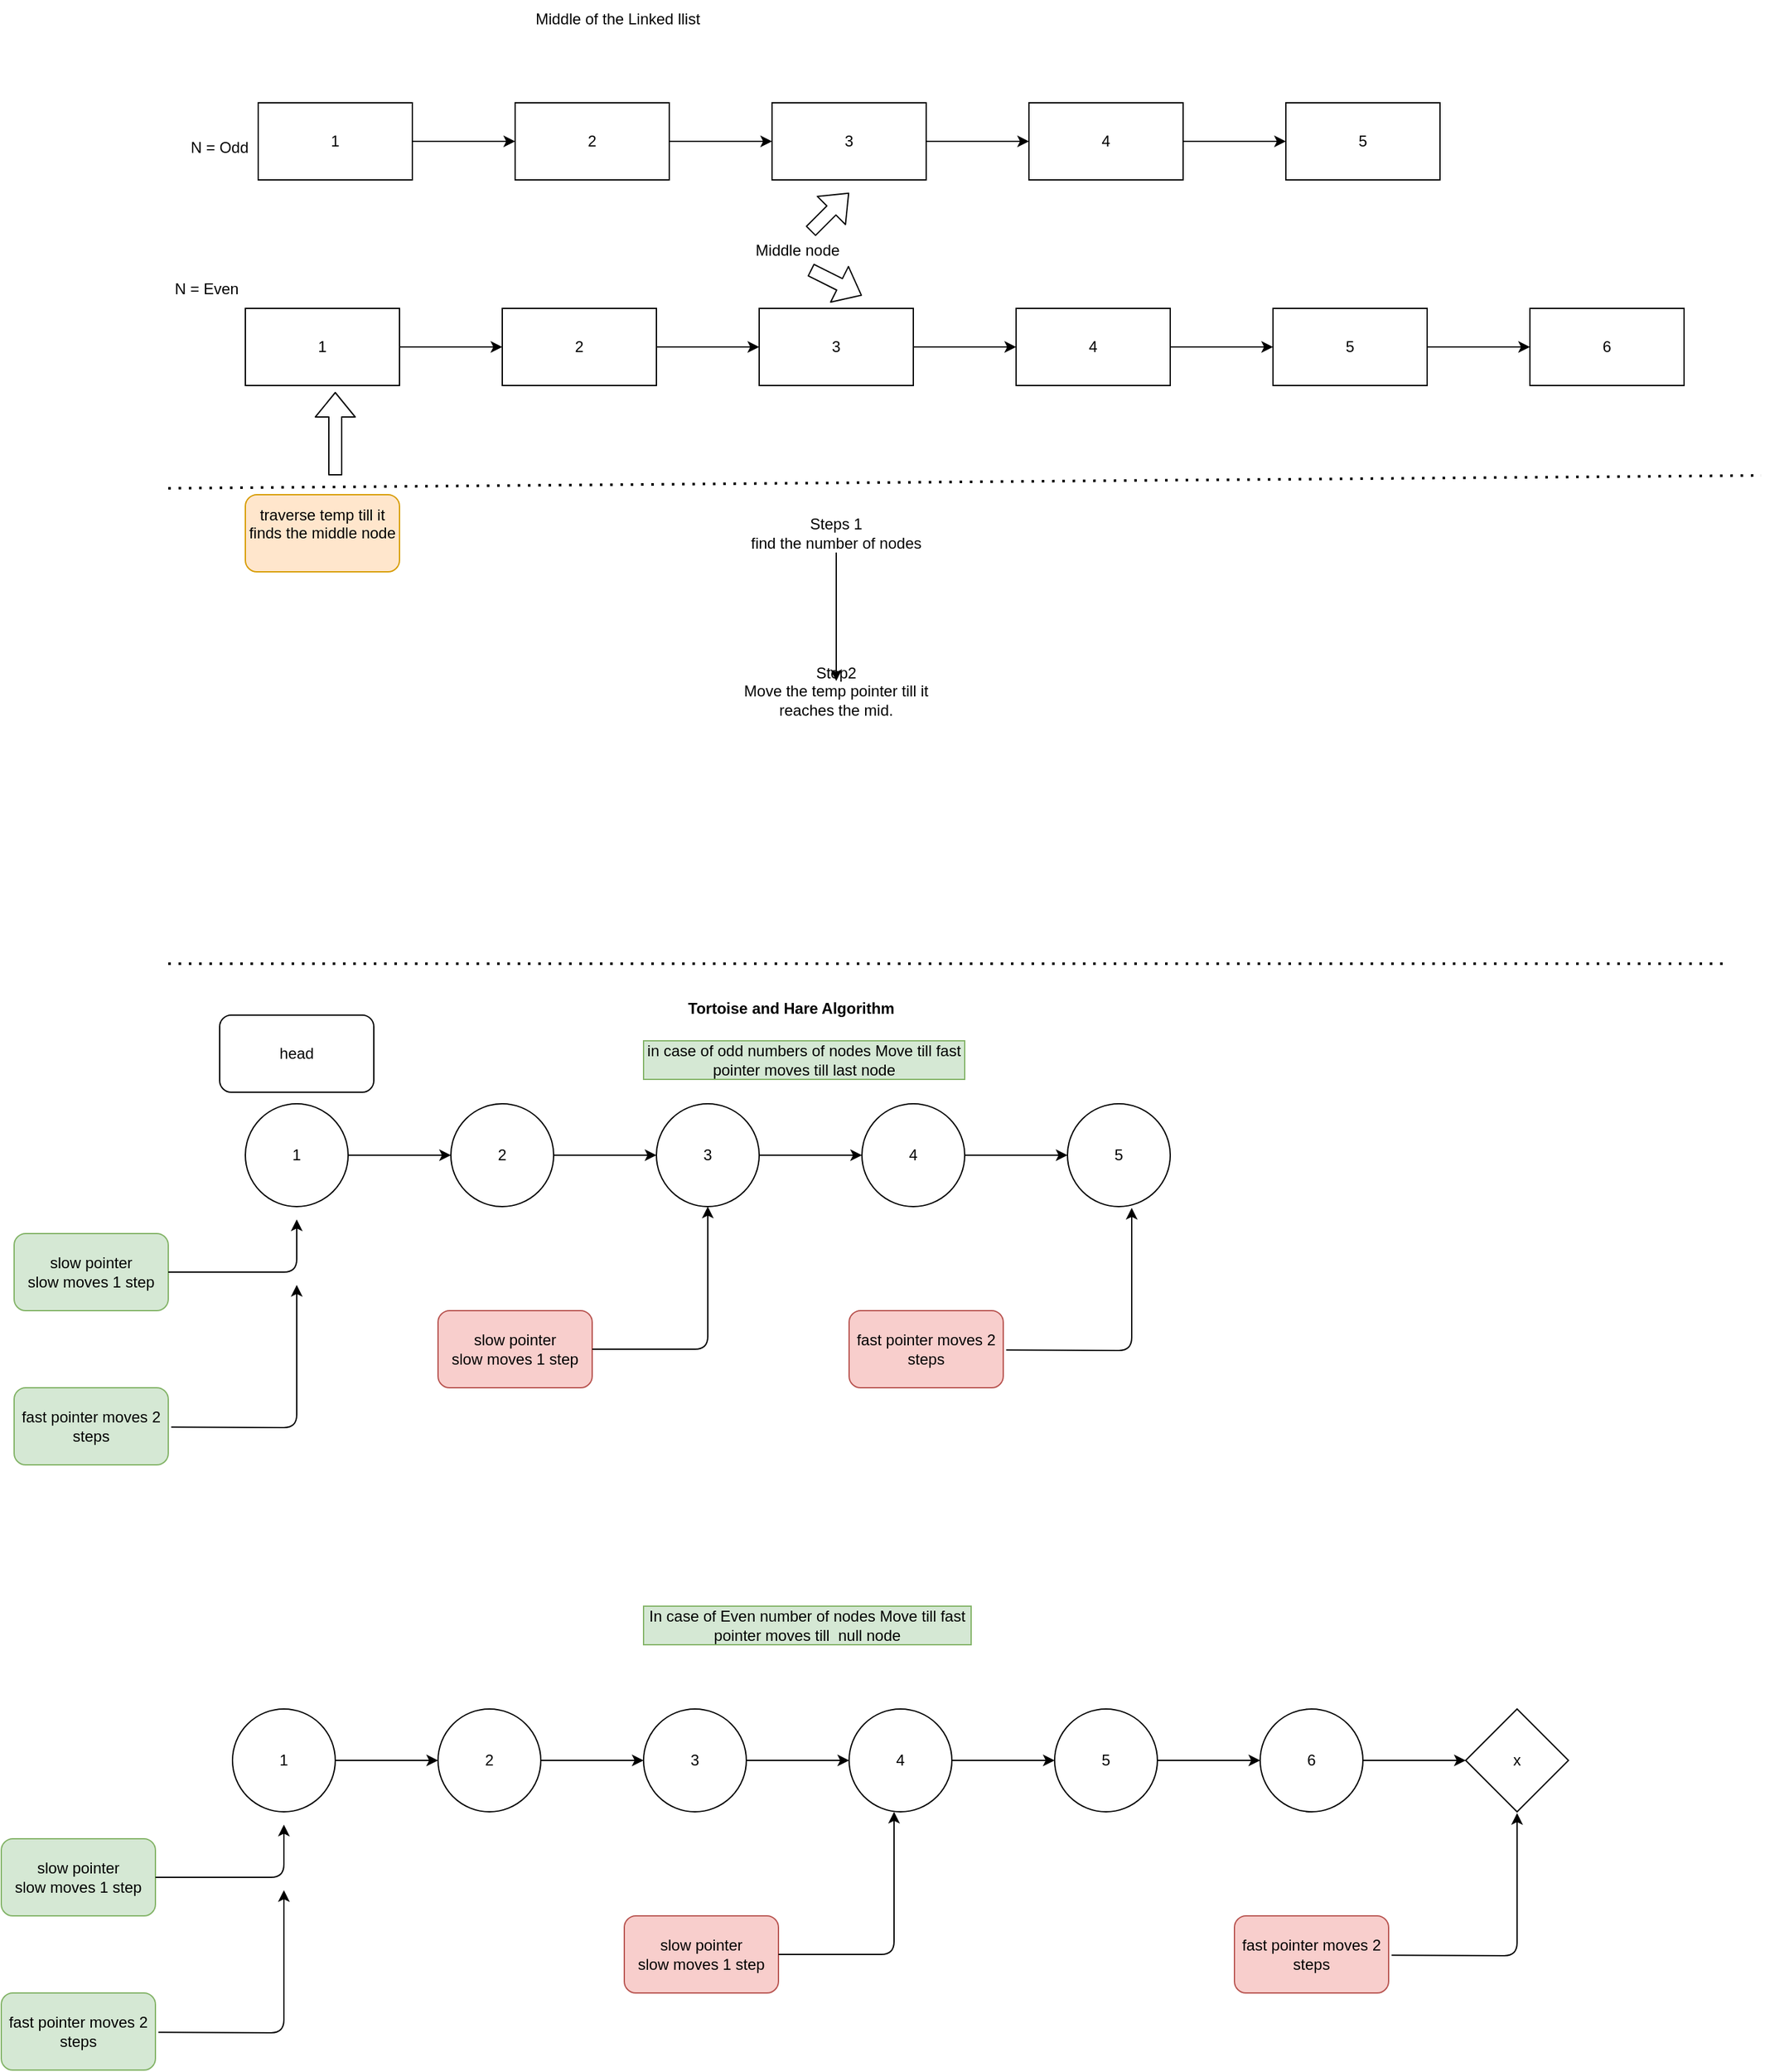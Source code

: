 <mxfile>
    <diagram id="DoVOevpuCLyKoQDh4BbR" name="Page-1">
        <mxGraphModel dx="1891" dy="800" grid="1" gridSize="10" guides="1" tooltips="1" connect="1" arrows="1" fold="1" page="1" pageScale="1" pageWidth="827" pageHeight="1169" math="0" shadow="0">
            <root>
                <mxCell id="0"/>
                <mxCell id="1" parent="0"/>
                <mxCell id="2" value="Middle of the Linked llist" style="text;html=1;align=center;verticalAlign=middle;whiteSpace=wrap;rounded=0;" parent="1" vertex="1">
                    <mxGeometry x="310" y="230" width="140" height="30" as="geometry"/>
                </mxCell>
                <mxCell id="6" value="" style="edgeStyle=none;html=1;" parent="1" source="3" target="5" edge="1">
                    <mxGeometry relative="1" as="geometry"/>
                </mxCell>
                <mxCell id="3" value="1" style="whiteSpace=wrap;html=1;" parent="1" vertex="1">
                    <mxGeometry x="100" y="310" width="120" height="60" as="geometry"/>
                </mxCell>
                <mxCell id="4" value="N = Odd" style="text;strokeColor=none;align=center;fillColor=none;html=1;verticalAlign=middle;whiteSpace=wrap;rounded=0;" parent="1" vertex="1">
                    <mxGeometry x="40" y="330" width="60" height="30" as="geometry"/>
                </mxCell>
                <mxCell id="8" value="" style="edgeStyle=none;html=1;" parent="1" source="5" target="7" edge="1">
                    <mxGeometry relative="1" as="geometry"/>
                </mxCell>
                <mxCell id="5" value="2" style="whiteSpace=wrap;html=1;" parent="1" vertex="1">
                    <mxGeometry x="300" y="310" width="120" height="60" as="geometry"/>
                </mxCell>
                <mxCell id="11" value="" style="edgeStyle=none;html=1;" parent="1" source="7" target="10" edge="1">
                    <mxGeometry relative="1" as="geometry"/>
                </mxCell>
                <mxCell id="7" value="3" style="whiteSpace=wrap;html=1;" parent="1" vertex="1">
                    <mxGeometry x="500" y="310" width="120" height="60" as="geometry"/>
                </mxCell>
                <mxCell id="13" value="" style="edgeStyle=none;html=1;" parent="1" source="10" target="12" edge="1">
                    <mxGeometry relative="1" as="geometry"/>
                </mxCell>
                <mxCell id="10" value="4" style="whiteSpace=wrap;html=1;" parent="1" vertex="1">
                    <mxGeometry x="700" y="310" width="120" height="60" as="geometry"/>
                </mxCell>
                <mxCell id="12" value="5" style="whiteSpace=wrap;html=1;" parent="1" vertex="1">
                    <mxGeometry x="900" y="310" width="120" height="60" as="geometry"/>
                </mxCell>
                <mxCell id="14" value="" style="shape=flexArrow;endArrow=classic;html=1;" parent="1" edge="1">
                    <mxGeometry width="50" height="50" relative="1" as="geometry">
                        <mxPoint x="530" y="410" as="sourcePoint"/>
                        <mxPoint x="560" y="380" as="targetPoint"/>
                    </mxGeometry>
                </mxCell>
                <mxCell id="16" value="Middle node" style="text;strokeColor=none;align=center;fillColor=none;html=1;verticalAlign=middle;whiteSpace=wrap;rounded=0;" parent="1" vertex="1">
                    <mxGeometry x="460" y="410" width="120" height="30" as="geometry"/>
                </mxCell>
                <mxCell id="17" value="N = Even" style="text;strokeColor=none;align=center;fillColor=none;html=1;verticalAlign=middle;whiteSpace=wrap;rounded=0;" parent="1" vertex="1">
                    <mxGeometry x="30" y="440" width="60" height="30" as="geometry"/>
                </mxCell>
                <mxCell id="20" value="" style="edgeStyle=none;html=1;" parent="1" source="18" target="19" edge="1">
                    <mxGeometry relative="1" as="geometry"/>
                </mxCell>
                <mxCell id="18" value="1" style="whiteSpace=wrap;html=1;" parent="1" vertex="1">
                    <mxGeometry x="90" y="470" width="120" height="60" as="geometry"/>
                </mxCell>
                <mxCell id="24" value="" style="edgeStyle=none;html=1;" parent="1" source="19" target="23" edge="1">
                    <mxGeometry relative="1" as="geometry"/>
                </mxCell>
                <mxCell id="19" value="2" style="whiteSpace=wrap;html=1;" parent="1" vertex="1">
                    <mxGeometry x="290" y="470" width="120" height="60" as="geometry"/>
                </mxCell>
                <mxCell id="26" value="" style="edgeStyle=none;html=1;" parent="1" source="23" target="25" edge="1">
                    <mxGeometry relative="1" as="geometry"/>
                </mxCell>
                <mxCell id="23" value="3" style="whiteSpace=wrap;html=1;" parent="1" vertex="1">
                    <mxGeometry x="490" y="470" width="120" height="60" as="geometry"/>
                </mxCell>
                <mxCell id="28" value="" style="edgeStyle=none;html=1;" parent="1" source="25" target="27" edge="1">
                    <mxGeometry relative="1" as="geometry"/>
                </mxCell>
                <mxCell id="25" value="4" style="whiteSpace=wrap;html=1;" parent="1" vertex="1">
                    <mxGeometry x="690" y="470" width="120" height="60" as="geometry"/>
                </mxCell>
                <mxCell id="30" value="" style="edgeStyle=none;html=1;" parent="1" source="27" target="29" edge="1">
                    <mxGeometry relative="1" as="geometry"/>
                </mxCell>
                <mxCell id="27" value="5" style="whiteSpace=wrap;html=1;" parent="1" vertex="1">
                    <mxGeometry x="890" y="470" width="120" height="60" as="geometry"/>
                </mxCell>
                <mxCell id="29" value="6" style="whiteSpace=wrap;html=1;" parent="1" vertex="1">
                    <mxGeometry x="1090" y="470" width="120" height="60" as="geometry"/>
                </mxCell>
                <mxCell id="31" value="" style="shape=flexArrow;endArrow=classic;html=1;" parent="1" edge="1">
                    <mxGeometry width="50" height="50" relative="1" as="geometry">
                        <mxPoint x="530" y="440" as="sourcePoint"/>
                        <mxPoint x="570" y="460" as="targetPoint"/>
                    </mxGeometry>
                </mxCell>
                <mxCell id="38" value="" style="edgeStyle=none;html=1;" edge="1" parent="1" source="33" target="37">
                    <mxGeometry relative="1" as="geometry"/>
                </mxCell>
                <mxCell id="33" value="Steps 1&lt;div&gt;find the number of nodes&lt;/div&gt;" style="text;strokeColor=none;align=center;fillColor=none;html=1;verticalAlign=middle;whiteSpace=wrap;rounded=0;" parent="1" vertex="1">
                    <mxGeometry x="460" y="630" width="180" height="30" as="geometry"/>
                </mxCell>
                <mxCell id="34" value="" style="endArrow=none;dashed=1;html=1;dashPattern=1 3;strokeWidth=2;" parent="1" edge="1">
                    <mxGeometry width="50" height="50" relative="1" as="geometry">
                        <mxPoint x="30" y="610" as="sourcePoint"/>
                        <mxPoint x="1270" y="600" as="targetPoint"/>
                    </mxGeometry>
                </mxCell>
                <mxCell id="35" value="" style="shape=flexArrow;endArrow=classic;html=1;" edge="1" parent="1">
                    <mxGeometry width="50" height="50" relative="1" as="geometry">
                        <mxPoint x="160" y="600" as="sourcePoint"/>
                        <mxPoint x="160" y="535" as="targetPoint"/>
                    </mxGeometry>
                </mxCell>
                <mxCell id="36" value="traverse temp till it finds the middle node&lt;div&gt;&lt;br&gt;&lt;/div&gt;" style="rounded=1;whiteSpace=wrap;html=1;fillColor=#ffe6cc;strokeColor=#d79b00;" vertex="1" parent="1">
                    <mxGeometry x="90" y="615" width="120" height="60" as="geometry"/>
                </mxCell>
                <mxCell id="37" value="Step2&lt;div&gt;Move the temp pointer till it reaches the mid.&lt;/div&gt;&lt;div&gt;&lt;br&gt;&lt;/div&gt;" style="text;strokeColor=none;align=center;fillColor=none;html=1;verticalAlign=middle;whiteSpace=wrap;rounded=0;" vertex="1" parent="1">
                    <mxGeometry x="460" y="760" width="180" height="30" as="geometry"/>
                </mxCell>
                <mxCell id="39" value="" style="endArrow=none;dashed=1;html=1;dashPattern=1 3;strokeWidth=2;" edge="1" parent="1">
                    <mxGeometry width="50" height="50" relative="1" as="geometry">
                        <mxPoint x="30" y="980" as="sourcePoint"/>
                        <mxPoint x="1240" y="980" as="targetPoint"/>
                    </mxGeometry>
                </mxCell>
                <mxCell id="40" value="&lt;b&gt;Tortoise and Hare Algorithm&lt;/b&gt;" style="text;strokeColor=none;align=center;fillColor=none;html=1;verticalAlign=middle;whiteSpace=wrap;rounded=0;" vertex="1" parent="1">
                    <mxGeometry x="430" y="1000" width="170" height="30" as="geometry"/>
                </mxCell>
                <mxCell id="43" value="" style="edgeStyle=none;html=1;" edge="1" parent="1" source="41" target="42">
                    <mxGeometry relative="1" as="geometry"/>
                </mxCell>
                <mxCell id="41" value="1" style="ellipse;whiteSpace=wrap;html=1;aspect=fixed;" vertex="1" parent="1">
                    <mxGeometry x="90" y="1089" width="80" height="80" as="geometry"/>
                </mxCell>
                <mxCell id="45" value="" style="edgeStyle=none;html=1;" edge="1" parent="1" source="42" target="44">
                    <mxGeometry relative="1" as="geometry"/>
                </mxCell>
                <mxCell id="42" value="2" style="ellipse;whiteSpace=wrap;html=1;aspect=fixed;" vertex="1" parent="1">
                    <mxGeometry x="250" y="1089" width="80" height="80" as="geometry"/>
                </mxCell>
                <mxCell id="47" value="" style="edgeStyle=none;html=1;" edge="1" parent="1" source="44" target="46">
                    <mxGeometry relative="1" as="geometry"/>
                </mxCell>
                <mxCell id="44" value="3" style="ellipse;whiteSpace=wrap;html=1;aspect=fixed;" vertex="1" parent="1">
                    <mxGeometry x="410" y="1089" width="80" height="80" as="geometry"/>
                </mxCell>
                <mxCell id="49" value="" style="edgeStyle=none;html=1;" edge="1" parent="1" source="46" target="48">
                    <mxGeometry relative="1" as="geometry"/>
                </mxCell>
                <mxCell id="46" value="4" style="ellipse;whiteSpace=wrap;html=1;aspect=fixed;" vertex="1" parent="1">
                    <mxGeometry x="570" y="1089" width="80" height="80" as="geometry"/>
                </mxCell>
                <mxCell id="48" value="5" style="ellipse;whiteSpace=wrap;html=1;aspect=fixed;" vertex="1" parent="1">
                    <mxGeometry x="730" y="1089" width="80" height="80" as="geometry"/>
                </mxCell>
                <mxCell id="52" value="head" style="rounded=1;whiteSpace=wrap;html=1;" vertex="1" parent="1">
                    <mxGeometry x="70" y="1020" width="120" height="60" as="geometry"/>
                </mxCell>
                <mxCell id="53" value="slow pointer&lt;div&gt;slow moves 1 step&lt;/div&gt;" style="rounded=1;whiteSpace=wrap;html=1;fillColor=#d5e8d4;strokeColor=#82b366;" vertex="1" parent="1">
                    <mxGeometry x="-90" y="1190" width="120" height="60" as="geometry"/>
                </mxCell>
                <mxCell id="54" value="fast pointer moves 2 steps" style="rounded=1;whiteSpace=wrap;html=1;fillColor=#d5e8d4;strokeColor=#82b366;" vertex="1" parent="1">
                    <mxGeometry x="-90" y="1310" width="120" height="60" as="geometry"/>
                </mxCell>
                <mxCell id="55" value="" style="endArrow=classic;html=1;exitX=1;exitY=0.5;exitDx=0;exitDy=0;" edge="1" parent="1" source="53">
                    <mxGeometry width="50" height="50" relative="1" as="geometry">
                        <mxPoint x="80" y="1229" as="sourcePoint"/>
                        <mxPoint x="130" y="1179" as="targetPoint"/>
                        <Array as="points">
                            <mxPoint x="130" y="1220"/>
                        </Array>
                    </mxGeometry>
                </mxCell>
                <mxCell id="56" value="" style="endArrow=classic;html=1;entryX=0.5;entryY=1;entryDx=0;entryDy=0;exitX=1.019;exitY=0.511;exitDx=0;exitDy=0;exitPerimeter=0;" edge="1" parent="1" source="54">
                    <mxGeometry width="50" height="50" relative="1" as="geometry">
                        <mxPoint x="50" y="1341" as="sourcePoint"/>
                        <mxPoint x="130" y="1230" as="targetPoint"/>
                        <Array as="points">
                            <mxPoint x="130" y="1341"/>
                        </Array>
                    </mxGeometry>
                </mxCell>
                <mxCell id="58" value="in case of odd numbers of nodes Move till fast pointer moves till last node" style="text;strokeColor=#82b366;align=center;fillColor=#d5e8d4;html=1;verticalAlign=middle;whiteSpace=wrap;rounded=0;" vertex="1" parent="1">
                    <mxGeometry x="400" y="1040" width="250" height="30" as="geometry"/>
                </mxCell>
                <mxCell id="59" value="In case of Even number of nodes Move till fast pointer moves till&amp;nbsp; null node" style="text;strokeColor=#82b366;align=center;fillColor=#d5e8d4;html=1;verticalAlign=middle;whiteSpace=wrap;rounded=0;" vertex="1" parent="1">
                    <mxGeometry x="400" y="1480" width="255" height="30" as="geometry"/>
                </mxCell>
                <mxCell id="60" value="slow pointer&lt;div&gt;slow moves 1 step&lt;/div&gt;" style="rounded=1;whiteSpace=wrap;html=1;fillColor=#f8cecc;strokeColor=#b85450;" vertex="1" parent="1">
                    <mxGeometry x="240" y="1250" width="120" height="60" as="geometry"/>
                </mxCell>
                <mxCell id="61" value="" style="endArrow=classic;html=1;exitX=1;exitY=0.5;exitDx=0;exitDy=0;entryX=0.5;entryY=1;entryDx=0;entryDy=0;" edge="1" source="60" parent="1" target="44">
                    <mxGeometry width="50" height="50" relative="1" as="geometry">
                        <mxPoint x="400" y="1401" as="sourcePoint"/>
                        <mxPoint x="450" y="1200" as="targetPoint"/>
                        <Array as="points">
                            <mxPoint x="450" y="1280"/>
                        </Array>
                    </mxGeometry>
                </mxCell>
                <mxCell id="62" value="fast pointer moves 2 steps" style="rounded=1;whiteSpace=wrap;html=1;fillColor=#f8cecc;strokeColor=#b85450;" vertex="1" parent="1">
                    <mxGeometry x="560" y="1250" width="120" height="60" as="geometry"/>
                </mxCell>
                <mxCell id="63" value="" style="endArrow=classic;html=1;entryX=0.5;entryY=1;entryDx=0;entryDy=0;exitX=1.019;exitY=0.511;exitDx=0;exitDy=0;exitPerimeter=0;" edge="1" source="62" parent="1">
                    <mxGeometry width="50" height="50" relative="1" as="geometry">
                        <mxPoint x="700" y="1281" as="sourcePoint"/>
                        <mxPoint x="780" y="1170" as="targetPoint"/>
                        <Array as="points">
                            <mxPoint x="780" y="1281"/>
                        </Array>
                    </mxGeometry>
                </mxCell>
                <mxCell id="82" value="" style="edgeStyle=none;html=1;" edge="1" source="83" target="85" parent="1">
                    <mxGeometry relative="1" as="geometry"/>
                </mxCell>
                <mxCell id="83" value="1" style="ellipse;whiteSpace=wrap;html=1;aspect=fixed;" vertex="1" parent="1">
                    <mxGeometry x="80" y="1560" width="80" height="80" as="geometry"/>
                </mxCell>
                <mxCell id="84" value="" style="edgeStyle=none;html=1;" edge="1" source="85" target="87" parent="1">
                    <mxGeometry relative="1" as="geometry"/>
                </mxCell>
                <mxCell id="85" value="2" style="ellipse;whiteSpace=wrap;html=1;aspect=fixed;" vertex="1" parent="1">
                    <mxGeometry x="240" y="1560" width="80" height="80" as="geometry"/>
                </mxCell>
                <mxCell id="86" value="" style="edgeStyle=none;html=1;" edge="1" source="87" target="89" parent="1">
                    <mxGeometry relative="1" as="geometry"/>
                </mxCell>
                <mxCell id="87" value="3" style="ellipse;whiteSpace=wrap;html=1;aspect=fixed;" vertex="1" parent="1">
                    <mxGeometry x="400" y="1560" width="80" height="80" as="geometry"/>
                </mxCell>
                <mxCell id="88" value="" style="edgeStyle=none;html=1;" edge="1" source="89" target="90" parent="1">
                    <mxGeometry relative="1" as="geometry"/>
                </mxCell>
                <mxCell id="89" value="4" style="ellipse;whiteSpace=wrap;html=1;aspect=fixed;" vertex="1" parent="1">
                    <mxGeometry x="560" y="1560" width="80" height="80" as="geometry"/>
                </mxCell>
                <mxCell id="100" value="" style="edgeStyle=none;html=1;" edge="1" parent="1" source="90" target="99">
                    <mxGeometry relative="1" as="geometry"/>
                </mxCell>
                <mxCell id="90" value="5" style="ellipse;whiteSpace=wrap;html=1;aspect=fixed;" vertex="1" parent="1">
                    <mxGeometry x="720" y="1560" width="80" height="80" as="geometry"/>
                </mxCell>
                <mxCell id="91" value="slow pointer&lt;div&gt;slow moves 1 step&lt;/div&gt;" style="rounded=1;whiteSpace=wrap;html=1;fillColor=#d5e8d4;strokeColor=#82b366;" vertex="1" parent="1">
                    <mxGeometry x="-100" y="1661" width="120" height="60" as="geometry"/>
                </mxCell>
                <mxCell id="92" value="fast pointer moves 2 steps" style="rounded=1;whiteSpace=wrap;html=1;fillColor=#d5e8d4;strokeColor=#82b366;" vertex="1" parent="1">
                    <mxGeometry x="-100" y="1781" width="120" height="60" as="geometry"/>
                </mxCell>
                <mxCell id="93" value="" style="endArrow=classic;html=1;exitX=1;exitY=0.5;exitDx=0;exitDy=0;" edge="1" source="91" parent="1">
                    <mxGeometry width="50" height="50" relative="1" as="geometry">
                        <mxPoint x="70" y="1700" as="sourcePoint"/>
                        <mxPoint x="120" y="1650" as="targetPoint"/>
                        <Array as="points">
                            <mxPoint x="120" y="1691"/>
                        </Array>
                    </mxGeometry>
                </mxCell>
                <mxCell id="94" value="" style="endArrow=classic;html=1;entryX=0.5;entryY=1;entryDx=0;entryDy=0;exitX=1.019;exitY=0.511;exitDx=0;exitDy=0;exitPerimeter=0;" edge="1" source="92" parent="1">
                    <mxGeometry width="50" height="50" relative="1" as="geometry">
                        <mxPoint x="40" y="1812" as="sourcePoint"/>
                        <mxPoint x="120" y="1701" as="targetPoint"/>
                        <Array as="points">
                            <mxPoint x="120" y="1812"/>
                        </Array>
                    </mxGeometry>
                </mxCell>
                <mxCell id="95" value="slow pointer&lt;div&gt;slow moves 1 step&lt;/div&gt;" style="rounded=1;whiteSpace=wrap;html=1;fillColor=#f8cecc;strokeColor=#b85450;" vertex="1" parent="1">
                    <mxGeometry x="385" y="1721" width="120" height="60" as="geometry"/>
                </mxCell>
                <mxCell id="96" value="" style="endArrow=classic;html=1;exitX=1;exitY=0.5;exitDx=0;exitDy=0;entryX=0.5;entryY=1;entryDx=0;entryDy=0;" edge="1" source="95" parent="1">
                    <mxGeometry width="50" height="50" relative="1" as="geometry">
                        <mxPoint x="545" y="1872" as="sourcePoint"/>
                        <mxPoint x="595" y="1640" as="targetPoint"/>
                        <Array as="points">
                            <mxPoint x="595" y="1751"/>
                        </Array>
                    </mxGeometry>
                </mxCell>
                <mxCell id="97" value="fast pointer moves 2 steps" style="rounded=1;whiteSpace=wrap;html=1;fillColor=#f8cecc;strokeColor=#b85450;" vertex="1" parent="1">
                    <mxGeometry x="860" y="1721" width="120" height="60" as="geometry"/>
                </mxCell>
                <mxCell id="98" value="" style="endArrow=classic;html=1;entryX=0.5;entryY=1;entryDx=0;entryDy=0;exitX=1.019;exitY=0.511;exitDx=0;exitDy=0;exitPerimeter=0;" edge="1" source="97" parent="1">
                    <mxGeometry width="50" height="50" relative="1" as="geometry">
                        <mxPoint x="1000" y="1752" as="sourcePoint"/>
                        <mxPoint x="1080" y="1641" as="targetPoint"/>
                        <Array as="points">
                            <mxPoint x="1080" y="1752"/>
                        </Array>
                    </mxGeometry>
                </mxCell>
                <mxCell id="102" value="" style="edgeStyle=none;html=1;" edge="1" parent="1" source="99" target="101">
                    <mxGeometry relative="1" as="geometry"/>
                </mxCell>
                <mxCell id="99" value="6" style="ellipse;whiteSpace=wrap;html=1;aspect=fixed;" vertex="1" parent="1">
                    <mxGeometry x="880" y="1560" width="80" height="80" as="geometry"/>
                </mxCell>
                <mxCell id="101" value="x" style="rhombus;whiteSpace=wrap;html=1;" vertex="1" parent="1">
                    <mxGeometry x="1040" y="1560" width="80" height="80" as="geometry"/>
                </mxCell>
            </root>
        </mxGraphModel>
    </diagram>
</mxfile>